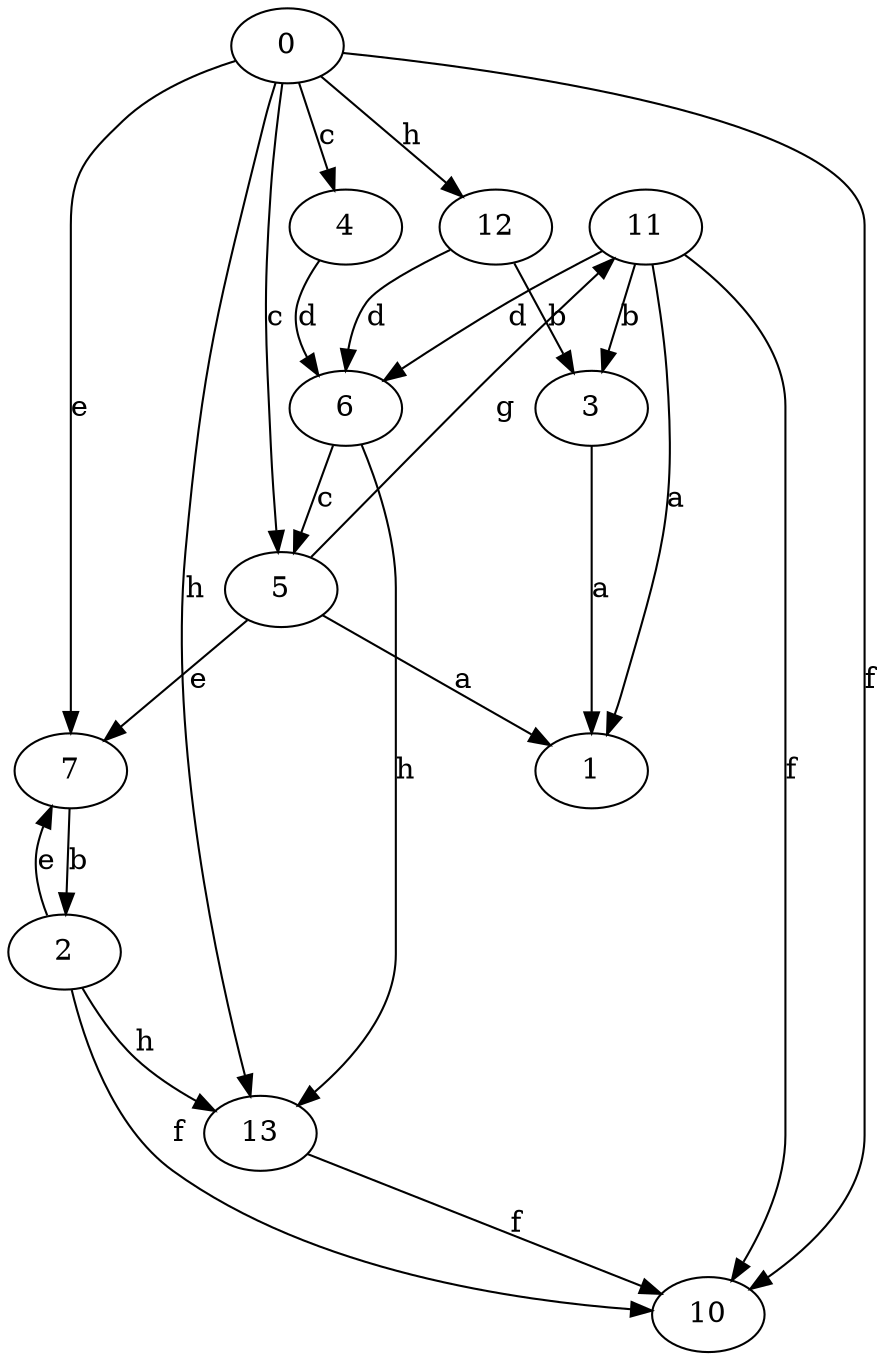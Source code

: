 strict digraph  {
1;
2;
3;
4;
5;
6;
7;
10;
11;
0;
12;
13;
2 -> 7  [label=e];
2 -> 10  [label=f];
2 -> 13  [label=h];
3 -> 1  [label=a];
4 -> 6  [label=d];
5 -> 1  [label=a];
5 -> 7  [label=e];
5 -> 11  [label=g];
6 -> 5  [label=c];
6 -> 13  [label=h];
7 -> 2  [label=b];
11 -> 1  [label=a];
11 -> 3  [label=b];
11 -> 6  [label=d];
11 -> 10  [label=f];
0 -> 4  [label=c];
0 -> 5  [label=c];
0 -> 7  [label=e];
0 -> 10  [label=f];
0 -> 12  [label=h];
0 -> 13  [label=h];
12 -> 3  [label=b];
12 -> 6  [label=d];
13 -> 10  [label=f];
}
